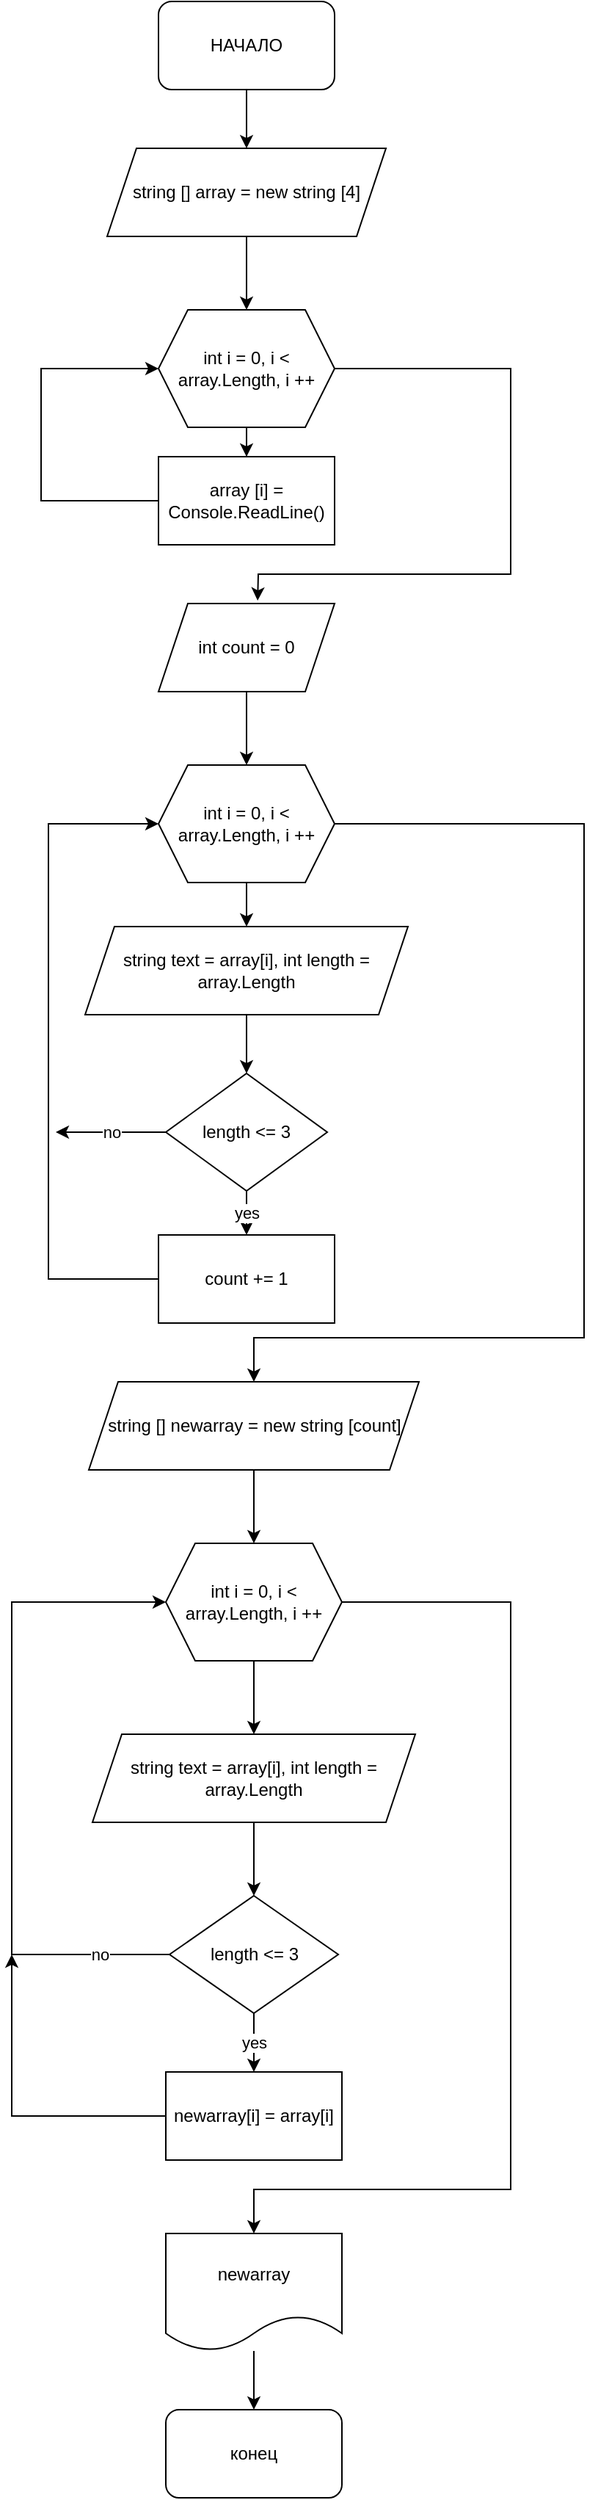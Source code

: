 <mxfile version="21.8.2" type="device">
  <diagram name="Страница — 1" id="nF247PbmuwV80YgnGhH3">
    <mxGraphModel dx="1002" dy="567" grid="1" gridSize="10" guides="1" tooltips="1" connect="1" arrows="1" fold="1" page="1" pageScale="1" pageWidth="827" pageHeight="1169" math="0" shadow="0">
      <root>
        <mxCell id="0" />
        <mxCell id="1" parent="0" />
        <mxCell id="pcJoUVm2zqUi5spZvuug-2" style="edgeStyle=orthogonalEdgeStyle;rounded=0;orthogonalLoop=1;jettySize=auto;html=1;" edge="1" parent="1" source="pcJoUVm2zqUi5spZvuug-1" target="pcJoUVm2zqUi5spZvuug-3">
          <mxGeometry relative="1" as="geometry">
            <mxPoint x="380" y="160" as="targetPoint" />
          </mxGeometry>
        </mxCell>
        <mxCell id="pcJoUVm2zqUi5spZvuug-1" value="НАЧАЛО" style="rounded=1;whiteSpace=wrap;html=1;" vertex="1" parent="1">
          <mxGeometry x="320" y="30" width="120" height="60" as="geometry" />
        </mxCell>
        <mxCell id="pcJoUVm2zqUi5spZvuug-4" style="edgeStyle=orthogonalEdgeStyle;rounded=0;orthogonalLoop=1;jettySize=auto;html=1;" edge="1" parent="1" source="pcJoUVm2zqUi5spZvuug-3" target="pcJoUVm2zqUi5spZvuug-5">
          <mxGeometry relative="1" as="geometry">
            <mxPoint x="380" y="280" as="targetPoint" />
          </mxGeometry>
        </mxCell>
        <mxCell id="pcJoUVm2zqUi5spZvuug-3" value="string [] array = new string [4]" style="shape=parallelogram;perimeter=parallelogramPerimeter;whiteSpace=wrap;html=1;fixedSize=1;" vertex="1" parent="1">
          <mxGeometry x="285" y="130" width="190" height="60" as="geometry" />
        </mxCell>
        <mxCell id="pcJoUVm2zqUi5spZvuug-6" style="edgeStyle=orthogonalEdgeStyle;rounded=0;orthogonalLoop=1;jettySize=auto;html=1;" edge="1" parent="1" source="pcJoUVm2zqUi5spZvuug-5" target="pcJoUVm2zqUi5spZvuug-7">
          <mxGeometry relative="1" as="geometry">
            <mxPoint x="380" y="370" as="targetPoint" />
          </mxGeometry>
        </mxCell>
        <mxCell id="pcJoUVm2zqUi5spZvuug-5" value="int i = 0, i &amp;lt; array.Length, i ++" style="shape=hexagon;perimeter=hexagonPerimeter2;whiteSpace=wrap;html=1;fixedSize=1;" vertex="1" parent="1">
          <mxGeometry x="320" y="240" width="120" height="80" as="geometry" />
        </mxCell>
        <mxCell id="pcJoUVm2zqUi5spZvuug-7" value="array [i] = Console.ReadLine()" style="rounded=0;whiteSpace=wrap;html=1;" vertex="1" parent="1">
          <mxGeometry x="320" y="340" width="120" height="60" as="geometry" />
        </mxCell>
        <mxCell id="pcJoUVm2zqUi5spZvuug-8" value="" style="endArrow=classic;html=1;rounded=0;exitX=0;exitY=0.5;exitDx=0;exitDy=0;entryX=0;entryY=0.5;entryDx=0;entryDy=0;" edge="1" parent="1" source="pcJoUVm2zqUi5spZvuug-7" target="pcJoUVm2zqUi5spZvuug-5">
          <mxGeometry width="50" height="50" relative="1" as="geometry">
            <mxPoint x="390" y="310" as="sourcePoint" />
            <mxPoint x="440" y="260" as="targetPoint" />
            <Array as="points">
              <mxPoint x="240" y="370" />
              <mxPoint x="240" y="320" />
              <mxPoint x="240" y="280" />
            </Array>
          </mxGeometry>
        </mxCell>
        <mxCell id="pcJoUVm2zqUi5spZvuug-10" style="edgeStyle=orthogonalEdgeStyle;rounded=0;orthogonalLoop=1;jettySize=auto;html=1;" edge="1" parent="1" source="pcJoUVm2zqUi5spZvuug-9">
          <mxGeometry relative="1" as="geometry">
            <mxPoint x="380" y="660" as="targetPoint" />
          </mxGeometry>
        </mxCell>
        <mxCell id="pcJoUVm2zqUi5spZvuug-9" value="int i = 0, i &amp;lt; array.Length, i ++" style="shape=hexagon;perimeter=hexagonPerimeter2;whiteSpace=wrap;html=1;fixedSize=1;" vertex="1" parent="1">
          <mxGeometry x="320" y="550" width="120" height="80" as="geometry" />
        </mxCell>
        <mxCell id="pcJoUVm2zqUi5spZvuug-16" style="edgeStyle=orthogonalEdgeStyle;rounded=0;orthogonalLoop=1;jettySize=auto;html=1;entryX=0.5;entryY=0;entryDx=0;entryDy=0;" edge="1" parent="1" source="pcJoUVm2zqUi5spZvuug-15" target="pcJoUVm2zqUi5spZvuug-9">
          <mxGeometry relative="1" as="geometry" />
        </mxCell>
        <mxCell id="pcJoUVm2zqUi5spZvuug-15" value="int count = 0" style="shape=parallelogram;perimeter=parallelogramPerimeter;whiteSpace=wrap;html=1;fixedSize=1;" vertex="1" parent="1">
          <mxGeometry x="320" y="440" width="120" height="60" as="geometry" />
        </mxCell>
        <mxCell id="pcJoUVm2zqUi5spZvuug-18" style="edgeStyle=orthogonalEdgeStyle;rounded=0;orthogonalLoop=1;jettySize=auto;html=1;" edge="1" parent="1" source="pcJoUVm2zqUi5spZvuug-17" target="pcJoUVm2zqUi5spZvuug-19">
          <mxGeometry relative="1" as="geometry">
            <mxPoint x="380" y="760" as="targetPoint" />
          </mxGeometry>
        </mxCell>
        <mxCell id="pcJoUVm2zqUi5spZvuug-17" value="string text = array[i], int length = array.Length" style="shape=parallelogram;perimeter=parallelogramPerimeter;whiteSpace=wrap;html=1;fixedSize=1;" vertex="1" parent="1">
          <mxGeometry x="270" y="660" width="220" height="60" as="geometry" />
        </mxCell>
        <mxCell id="pcJoUVm2zqUi5spZvuug-20" value="yes" style="edgeStyle=orthogonalEdgeStyle;rounded=0;orthogonalLoop=1;jettySize=auto;html=1;" edge="1" parent="1" source="pcJoUVm2zqUi5spZvuug-19" target="pcJoUVm2zqUi5spZvuug-21">
          <mxGeometry relative="1" as="geometry">
            <mxPoint x="380" y="880" as="targetPoint" />
          </mxGeometry>
        </mxCell>
        <mxCell id="pcJoUVm2zqUi5spZvuug-19" value="length &amp;lt;= 3" style="rhombus;whiteSpace=wrap;html=1;" vertex="1" parent="1">
          <mxGeometry x="325" y="760" width="110" height="80" as="geometry" />
        </mxCell>
        <mxCell id="pcJoUVm2zqUi5spZvuug-21" value="count += 1" style="rounded=0;whiteSpace=wrap;html=1;" vertex="1" parent="1">
          <mxGeometry x="320" y="870" width="120" height="60" as="geometry" />
        </mxCell>
        <mxCell id="pcJoUVm2zqUi5spZvuug-22" value="" style="endArrow=classic;html=1;rounded=0;exitX=0;exitY=0.5;exitDx=0;exitDy=0;entryX=0;entryY=0.5;entryDx=0;entryDy=0;" edge="1" parent="1" source="pcJoUVm2zqUi5spZvuug-21" target="pcJoUVm2zqUi5spZvuug-9">
          <mxGeometry width="50" height="50" relative="1" as="geometry">
            <mxPoint x="325" y="800" as="sourcePoint" />
            <mxPoint x="325" y="710" as="targetPoint" />
            <Array as="points">
              <mxPoint x="245" y="900" />
              <mxPoint x="245" y="710" />
              <mxPoint x="245" y="590" />
            </Array>
          </mxGeometry>
        </mxCell>
        <mxCell id="pcJoUVm2zqUi5spZvuug-23" value="no" style="endArrow=classic;html=1;rounded=0;exitX=0;exitY=0.5;exitDx=0;exitDy=0;" edge="1" parent="1" source="pcJoUVm2zqUi5spZvuug-19">
          <mxGeometry width="50" height="50" relative="1" as="geometry">
            <mxPoint x="390" y="840" as="sourcePoint" />
            <mxPoint x="250" y="800" as="targetPoint" />
          </mxGeometry>
        </mxCell>
        <mxCell id="pcJoUVm2zqUi5spZvuug-25" style="edgeStyle=orthogonalEdgeStyle;rounded=0;orthogonalLoop=1;jettySize=auto;html=1;entryX=0.5;entryY=0;entryDx=0;entryDy=0;" edge="1" parent="1" source="pcJoUVm2zqUi5spZvuug-9" target="pcJoUVm2zqUi5spZvuug-30">
          <mxGeometry relative="1" as="geometry">
            <mxPoint x="568.44" y="589.2" as="targetPoint" />
            <Array as="points">
              <mxPoint x="610" y="590" />
              <mxPoint x="610" y="940" />
              <mxPoint x="385" y="940" />
            </Array>
          </mxGeometry>
        </mxCell>
        <mxCell id="pcJoUVm2zqUi5spZvuug-26" value="" style="endArrow=classic;html=1;rounded=0;exitX=1;exitY=0.5;exitDx=0;exitDy=0;entryX=0.563;entryY=-0.033;entryDx=0;entryDy=0;entryPerimeter=0;" edge="1" parent="1" source="pcJoUVm2zqUi5spZvuug-5" target="pcJoUVm2zqUi5spZvuug-15">
          <mxGeometry width="50" height="50" relative="1" as="geometry">
            <mxPoint x="390" y="440" as="sourcePoint" />
            <mxPoint x="440" y="390" as="targetPoint" />
            <Array as="points">
              <mxPoint x="560" y="280" />
              <mxPoint x="560" y="360" />
              <mxPoint x="560" y="420" />
              <mxPoint x="388" y="420" />
            </Array>
          </mxGeometry>
        </mxCell>
        <mxCell id="pcJoUVm2zqUi5spZvuug-34" style="edgeStyle=orthogonalEdgeStyle;rounded=0;orthogonalLoop=1;jettySize=auto;html=1;entryX=0.5;entryY=0;entryDx=0;entryDy=0;" edge="1" parent="1" source="pcJoUVm2zqUi5spZvuug-27" target="pcJoUVm2zqUi5spZvuug-33">
          <mxGeometry relative="1" as="geometry" />
        </mxCell>
        <mxCell id="pcJoUVm2zqUi5spZvuug-44" style="edgeStyle=orthogonalEdgeStyle;rounded=0;orthogonalLoop=1;jettySize=auto;html=1;entryX=0.5;entryY=0;entryDx=0;entryDy=0;" edge="1" parent="1" source="pcJoUVm2zqUi5spZvuug-27" target="pcJoUVm2zqUi5spZvuug-41">
          <mxGeometry relative="1" as="geometry">
            <Array as="points">
              <mxPoint x="560" y="1120" />
              <mxPoint x="560" y="1520" />
              <mxPoint x="385" y="1520" />
            </Array>
          </mxGeometry>
        </mxCell>
        <mxCell id="pcJoUVm2zqUi5spZvuug-27" value="int i = 0, i &amp;lt; array.Length, i ++" style="shape=hexagon;perimeter=hexagonPerimeter2;whiteSpace=wrap;html=1;fixedSize=1;" vertex="1" parent="1">
          <mxGeometry x="325" y="1080" width="120" height="80" as="geometry" />
        </mxCell>
        <mxCell id="pcJoUVm2zqUi5spZvuug-32" style="edgeStyle=orthogonalEdgeStyle;rounded=0;orthogonalLoop=1;jettySize=auto;html=1;entryX=0.5;entryY=0;entryDx=0;entryDy=0;" edge="1" parent="1" source="pcJoUVm2zqUi5spZvuug-30" target="pcJoUVm2zqUi5spZvuug-27">
          <mxGeometry relative="1" as="geometry" />
        </mxCell>
        <mxCell id="pcJoUVm2zqUi5spZvuug-30" value="string [] newarray = new string [count]" style="shape=parallelogram;perimeter=parallelogramPerimeter;whiteSpace=wrap;html=1;fixedSize=1;" vertex="1" parent="1">
          <mxGeometry x="272.5" y="970" width="225" height="60" as="geometry" />
        </mxCell>
        <mxCell id="pcJoUVm2zqUi5spZvuug-36" style="edgeStyle=orthogonalEdgeStyle;rounded=0;orthogonalLoop=1;jettySize=auto;html=1;entryX=0.5;entryY=0;entryDx=0;entryDy=0;" edge="1" parent="1" source="pcJoUVm2zqUi5spZvuug-33" target="pcJoUVm2zqUi5spZvuug-35">
          <mxGeometry relative="1" as="geometry" />
        </mxCell>
        <mxCell id="pcJoUVm2zqUi5spZvuug-33" value="string text = array[i], int length = array.Length" style="shape=parallelogram;perimeter=parallelogramPerimeter;whiteSpace=wrap;html=1;fixedSize=1;" vertex="1" parent="1">
          <mxGeometry x="275" y="1210" width="220" height="60" as="geometry" />
        </mxCell>
        <mxCell id="pcJoUVm2zqUi5spZvuug-38" value="yes" style="edgeStyle=orthogonalEdgeStyle;rounded=0;orthogonalLoop=1;jettySize=auto;html=1;entryX=0.5;entryY=0;entryDx=0;entryDy=0;" edge="1" parent="1" source="pcJoUVm2zqUi5spZvuug-35" target="pcJoUVm2zqUi5spZvuug-37">
          <mxGeometry relative="1" as="geometry" />
        </mxCell>
        <mxCell id="pcJoUVm2zqUi5spZvuug-39" value="no" style="edgeStyle=orthogonalEdgeStyle;rounded=0;orthogonalLoop=1;jettySize=auto;html=1;entryX=0;entryY=0.5;entryDx=0;entryDy=0;" edge="1" parent="1" source="pcJoUVm2zqUi5spZvuug-35" target="pcJoUVm2zqUi5spZvuug-27">
          <mxGeometry x="-0.79" relative="1" as="geometry">
            <mxPoint x="200" y="1360" as="targetPoint" />
            <Array as="points">
              <mxPoint x="220" y="1360" />
              <mxPoint x="220" y="1120" />
            </Array>
            <mxPoint as="offset" />
          </mxGeometry>
        </mxCell>
        <mxCell id="pcJoUVm2zqUi5spZvuug-35" value="length &amp;lt;= 3" style="rhombus;whiteSpace=wrap;html=1;" vertex="1" parent="1">
          <mxGeometry x="327.5" y="1320" width="115" height="80" as="geometry" />
        </mxCell>
        <mxCell id="pcJoUVm2zqUi5spZvuug-37" value="newarray[i] = array[i]" style="rounded=0;whiteSpace=wrap;html=1;" vertex="1" parent="1">
          <mxGeometry x="325" y="1440" width="120" height="60" as="geometry" />
        </mxCell>
        <mxCell id="pcJoUVm2zqUi5spZvuug-40" value="" style="endArrow=classic;html=1;rounded=0;exitX=0;exitY=0.5;exitDx=0;exitDy=0;" edge="1" parent="1" source="pcJoUVm2zqUi5spZvuug-37">
          <mxGeometry width="50" height="50" relative="1" as="geometry">
            <mxPoint x="390" y="1370" as="sourcePoint" />
            <mxPoint x="220" y="1360" as="targetPoint" />
            <Array as="points">
              <mxPoint x="220" y="1470" />
            </Array>
          </mxGeometry>
        </mxCell>
        <mxCell id="pcJoUVm2zqUi5spZvuug-43" style="edgeStyle=orthogonalEdgeStyle;rounded=0;orthogonalLoop=1;jettySize=auto;html=1;entryX=0.5;entryY=0;entryDx=0;entryDy=0;" edge="1" parent="1" source="pcJoUVm2zqUi5spZvuug-41" target="pcJoUVm2zqUi5spZvuug-42">
          <mxGeometry relative="1" as="geometry" />
        </mxCell>
        <mxCell id="pcJoUVm2zqUi5spZvuug-41" value="newarray" style="shape=document;whiteSpace=wrap;html=1;boundedLbl=1;" vertex="1" parent="1">
          <mxGeometry x="325" y="1550" width="120" height="80" as="geometry" />
        </mxCell>
        <mxCell id="pcJoUVm2zqUi5spZvuug-42" value="конец" style="rounded=1;whiteSpace=wrap;html=1;" vertex="1" parent="1">
          <mxGeometry x="325" y="1670" width="120" height="60" as="geometry" />
        </mxCell>
      </root>
    </mxGraphModel>
  </diagram>
</mxfile>
